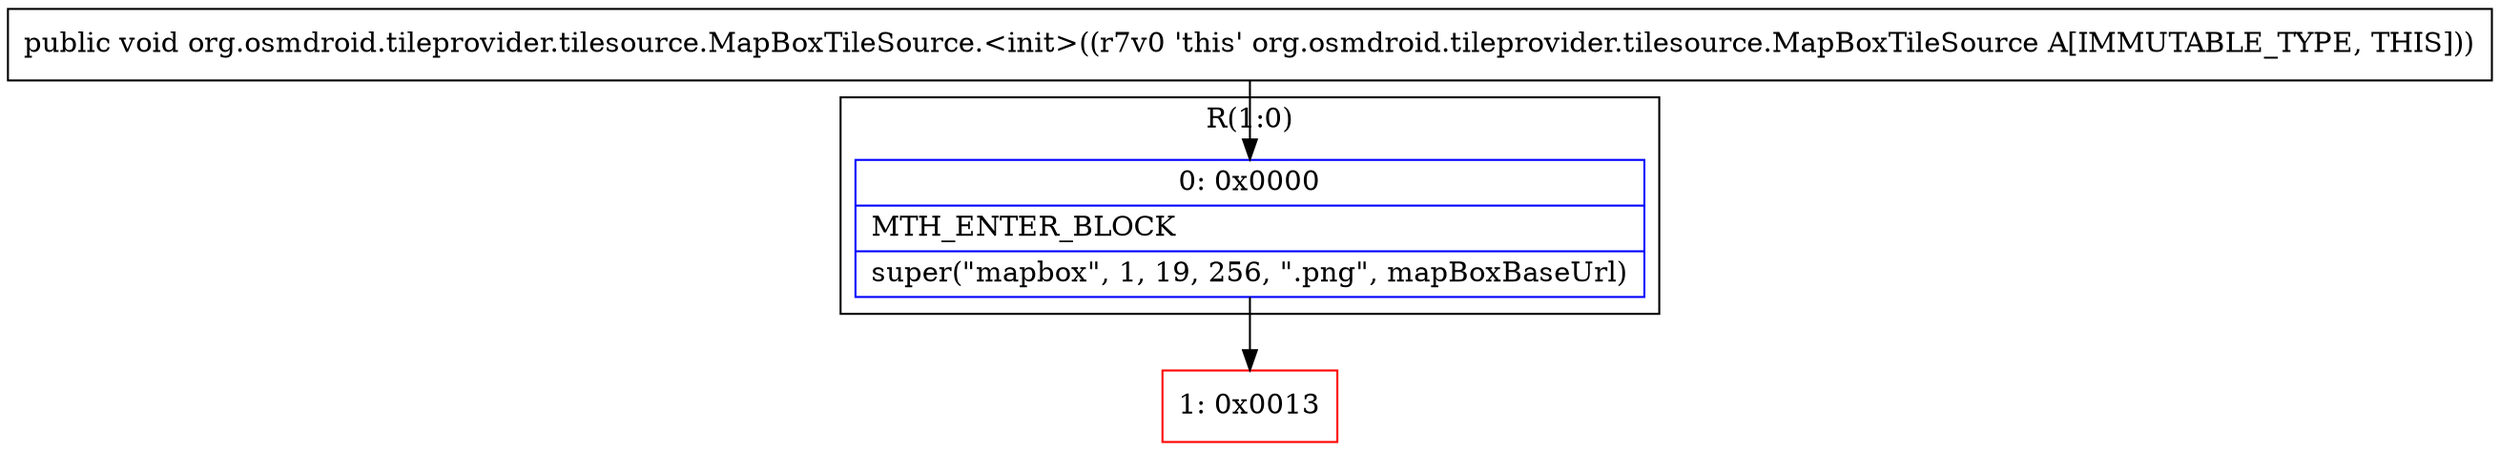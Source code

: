 digraph "CFG fororg.osmdroid.tileprovider.tilesource.MapBoxTileSource.\<init\>()V" {
subgraph cluster_Region_1176320482 {
label = "R(1:0)";
node [shape=record,color=blue];
Node_0 [shape=record,label="{0\:\ 0x0000|MTH_ENTER_BLOCK\l|super(\"mapbox\", 1, 19, 256, \".png\", mapBoxBaseUrl)\l}"];
}
Node_1 [shape=record,color=red,label="{1\:\ 0x0013}"];
MethodNode[shape=record,label="{public void org.osmdroid.tileprovider.tilesource.MapBoxTileSource.\<init\>((r7v0 'this' org.osmdroid.tileprovider.tilesource.MapBoxTileSource A[IMMUTABLE_TYPE, THIS])) }"];
MethodNode -> Node_0;
Node_0 -> Node_1;
}

